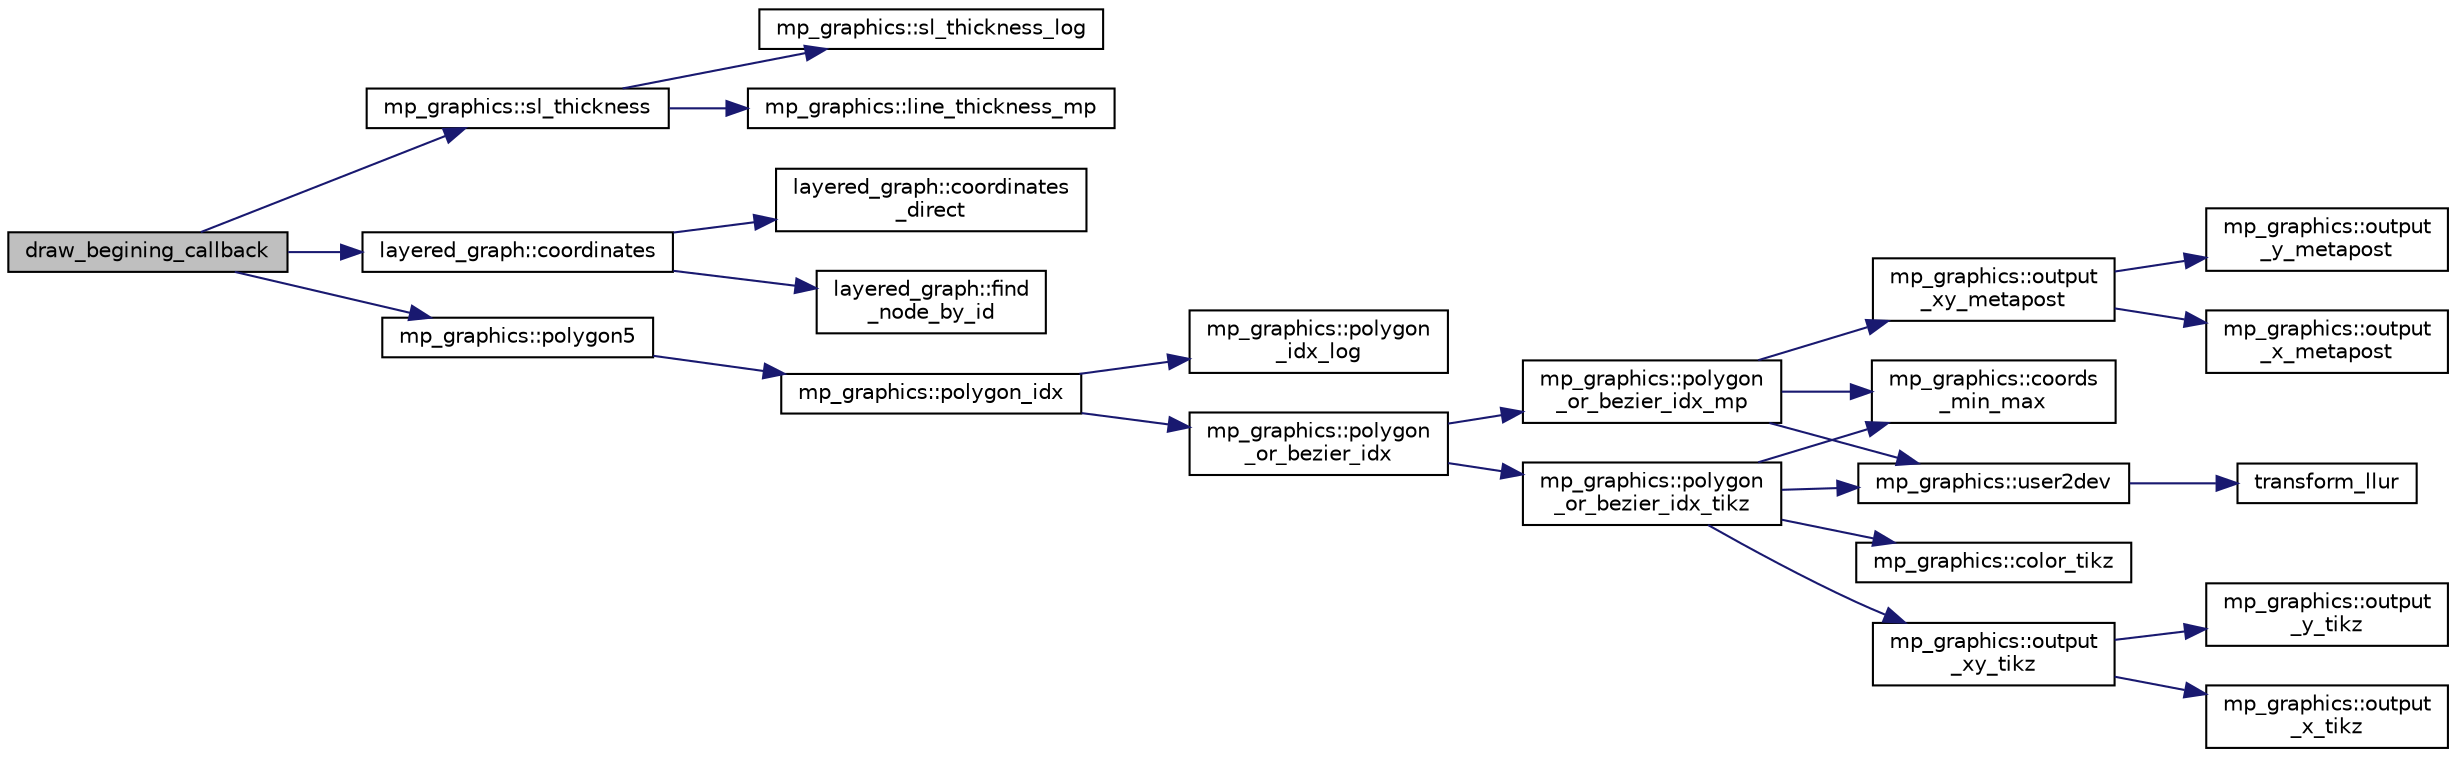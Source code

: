 digraph "draw_begining_callback"
{
  edge [fontname="Helvetica",fontsize="10",labelfontname="Helvetica",labelfontsize="10"];
  node [fontname="Helvetica",fontsize="10",shape=record];
  rankdir="LR";
  Node0 [label="draw_begining_callback",height=0.2,width=0.4,color="black", fillcolor="grey75", style="filled", fontcolor="black"];
  Node0 -> Node1 [color="midnightblue",fontsize="10",style="solid",fontname="Helvetica"];
  Node1 [label="mp_graphics::sl_thickness",height=0.2,width=0.4,color="black", fillcolor="white", style="filled",URL="$da/d2c/classmp__graphics.html#ac409a4e038d93b57dc977ceb3259e850"];
  Node1 -> Node2 [color="midnightblue",fontsize="10",style="solid",fontname="Helvetica"];
  Node2 [label="mp_graphics::line_thickness_mp",height=0.2,width=0.4,color="black", fillcolor="white", style="filled",URL="$da/d2c/classmp__graphics.html#ada686670b0e5c358f58c30b554822010"];
  Node1 -> Node3 [color="midnightblue",fontsize="10",style="solid",fontname="Helvetica"];
  Node3 [label="mp_graphics::sl_thickness_log",height=0.2,width=0.4,color="black", fillcolor="white", style="filled",URL="$da/d2c/classmp__graphics.html#a3356cadbf9e1ae81ae353c4014d5590a"];
  Node0 -> Node4 [color="midnightblue",fontsize="10",style="solid",fontname="Helvetica"];
  Node4 [label="layered_graph::coordinates",height=0.2,width=0.4,color="black", fillcolor="white", style="filled",URL="$da/db1/classlayered__graph.html#abbe593a1640471038ad4d5264416e19c"];
  Node4 -> Node5 [color="midnightblue",fontsize="10",style="solid",fontname="Helvetica"];
  Node5 [label="layered_graph::find\l_node_by_id",height=0.2,width=0.4,color="black", fillcolor="white", style="filled",URL="$da/db1/classlayered__graph.html#a380a87fc8f87f526f71e13670fe5ef12"];
  Node4 -> Node6 [color="midnightblue",fontsize="10",style="solid",fontname="Helvetica"];
  Node6 [label="layered_graph::coordinates\l_direct",height=0.2,width=0.4,color="black", fillcolor="white", style="filled",URL="$da/db1/classlayered__graph.html#a6941694e288f9fd022ccc54b04a77f5f"];
  Node0 -> Node7 [color="midnightblue",fontsize="10",style="solid",fontname="Helvetica"];
  Node7 [label="mp_graphics::polygon5",height=0.2,width=0.4,color="black", fillcolor="white", style="filled",URL="$da/d2c/classmp__graphics.html#a5c2a62f1331cc9f598c4faa8d1116dca"];
  Node7 -> Node8 [color="midnightblue",fontsize="10",style="solid",fontname="Helvetica"];
  Node8 [label="mp_graphics::polygon_idx",height=0.2,width=0.4,color="black", fillcolor="white", style="filled",URL="$da/d2c/classmp__graphics.html#a60729a478cad572ccb9df00b0f5988df"];
  Node8 -> Node9 [color="midnightblue",fontsize="10",style="solid",fontname="Helvetica"];
  Node9 [label="mp_graphics::polygon\l_idx_log",height=0.2,width=0.4,color="black", fillcolor="white", style="filled",URL="$da/d2c/classmp__graphics.html#aef990b1a5e84f4781ff613ce48fafe83"];
  Node8 -> Node10 [color="midnightblue",fontsize="10",style="solid",fontname="Helvetica"];
  Node10 [label="mp_graphics::polygon\l_or_bezier_idx",height=0.2,width=0.4,color="black", fillcolor="white", style="filled",URL="$da/d2c/classmp__graphics.html#ac67f20507b7b4f592e9ed90aaa1f472a"];
  Node10 -> Node11 [color="midnightblue",fontsize="10",style="solid",fontname="Helvetica"];
  Node11 [label="mp_graphics::polygon\l_or_bezier_idx_mp",height=0.2,width=0.4,color="black", fillcolor="white", style="filled",URL="$da/d2c/classmp__graphics.html#ac1c736f6c02abd6df696eb949c3513ac"];
  Node11 -> Node12 [color="midnightblue",fontsize="10",style="solid",fontname="Helvetica"];
  Node12 [label="mp_graphics::coords\l_min_max",height=0.2,width=0.4,color="black", fillcolor="white", style="filled",URL="$da/d2c/classmp__graphics.html#afa0af74da2afd1d00b2eeb5e25b4f596"];
  Node11 -> Node13 [color="midnightblue",fontsize="10",style="solid",fontname="Helvetica"];
  Node13 [label="mp_graphics::user2dev",height=0.2,width=0.4,color="black", fillcolor="white", style="filled",URL="$da/d2c/classmp__graphics.html#af087f5f4b08c72f67f5e35cc312070fb"];
  Node13 -> Node14 [color="midnightblue",fontsize="10",style="solid",fontname="Helvetica"];
  Node14 [label="transform_llur",height=0.2,width=0.4,color="black", fillcolor="white", style="filled",URL="$d9/d29/draw_8_c.html#af38b139f64e19404b9a944c7188d4aff"];
  Node11 -> Node15 [color="midnightblue",fontsize="10",style="solid",fontname="Helvetica"];
  Node15 [label="mp_graphics::output\l_xy_metapost",height=0.2,width=0.4,color="black", fillcolor="white", style="filled",URL="$da/d2c/classmp__graphics.html#a564e7d2700489eed72ea865b3acc14db"];
  Node15 -> Node16 [color="midnightblue",fontsize="10",style="solid",fontname="Helvetica"];
  Node16 [label="mp_graphics::output\l_x_metapost",height=0.2,width=0.4,color="black", fillcolor="white", style="filled",URL="$da/d2c/classmp__graphics.html#aee38beb59e940946cbb575cde90b9cfe"];
  Node15 -> Node17 [color="midnightblue",fontsize="10",style="solid",fontname="Helvetica"];
  Node17 [label="mp_graphics::output\l_y_metapost",height=0.2,width=0.4,color="black", fillcolor="white", style="filled",URL="$da/d2c/classmp__graphics.html#a41c9d8463dc57fa97bb9a1e0577980b6"];
  Node10 -> Node18 [color="midnightblue",fontsize="10",style="solid",fontname="Helvetica"];
  Node18 [label="mp_graphics::polygon\l_or_bezier_idx_tikz",height=0.2,width=0.4,color="black", fillcolor="white", style="filled",URL="$da/d2c/classmp__graphics.html#ae266ecef91f4cd8a6fd4054b17354370"];
  Node18 -> Node19 [color="midnightblue",fontsize="10",style="solid",fontname="Helvetica"];
  Node19 [label="mp_graphics::color_tikz",height=0.2,width=0.4,color="black", fillcolor="white", style="filled",URL="$da/d2c/classmp__graphics.html#a55d0835caab08eaf3e409096bbb91d63"];
  Node18 -> Node12 [color="midnightblue",fontsize="10",style="solid",fontname="Helvetica"];
  Node18 -> Node13 [color="midnightblue",fontsize="10",style="solid",fontname="Helvetica"];
  Node18 -> Node20 [color="midnightblue",fontsize="10",style="solid",fontname="Helvetica"];
  Node20 [label="mp_graphics::output\l_xy_tikz",height=0.2,width=0.4,color="black", fillcolor="white", style="filled",URL="$da/d2c/classmp__graphics.html#a640800bc67fec9ed441b27c71461e9c6"];
  Node20 -> Node21 [color="midnightblue",fontsize="10",style="solid",fontname="Helvetica"];
  Node21 [label="mp_graphics::output\l_x_tikz",height=0.2,width=0.4,color="black", fillcolor="white", style="filled",URL="$da/d2c/classmp__graphics.html#a311d4fb1c32d1eb0faeee055bb8badee"];
  Node20 -> Node22 [color="midnightblue",fontsize="10",style="solid",fontname="Helvetica"];
  Node22 [label="mp_graphics::output\l_y_tikz",height=0.2,width=0.4,color="black", fillcolor="white", style="filled",URL="$da/d2c/classmp__graphics.html#a0d6bddb89b4c58c82aa124dd003dda08"];
}

